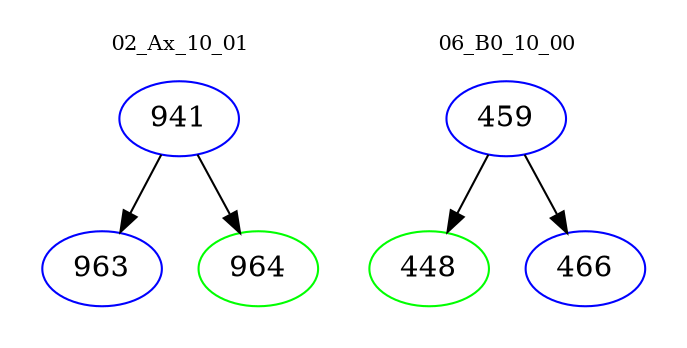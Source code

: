 digraph{
subgraph cluster_0 {
color = white
label = "02_Ax_10_01";
fontsize=10;
T0_941 [label="941", color="blue"]
T0_941 -> T0_963 [color="black"]
T0_963 [label="963", color="blue"]
T0_941 -> T0_964 [color="black"]
T0_964 [label="964", color="green"]
}
subgraph cluster_1 {
color = white
label = "06_B0_10_00";
fontsize=10;
T1_459 [label="459", color="blue"]
T1_459 -> T1_448 [color="black"]
T1_448 [label="448", color="green"]
T1_459 -> T1_466 [color="black"]
T1_466 [label="466", color="blue"]
}
}
